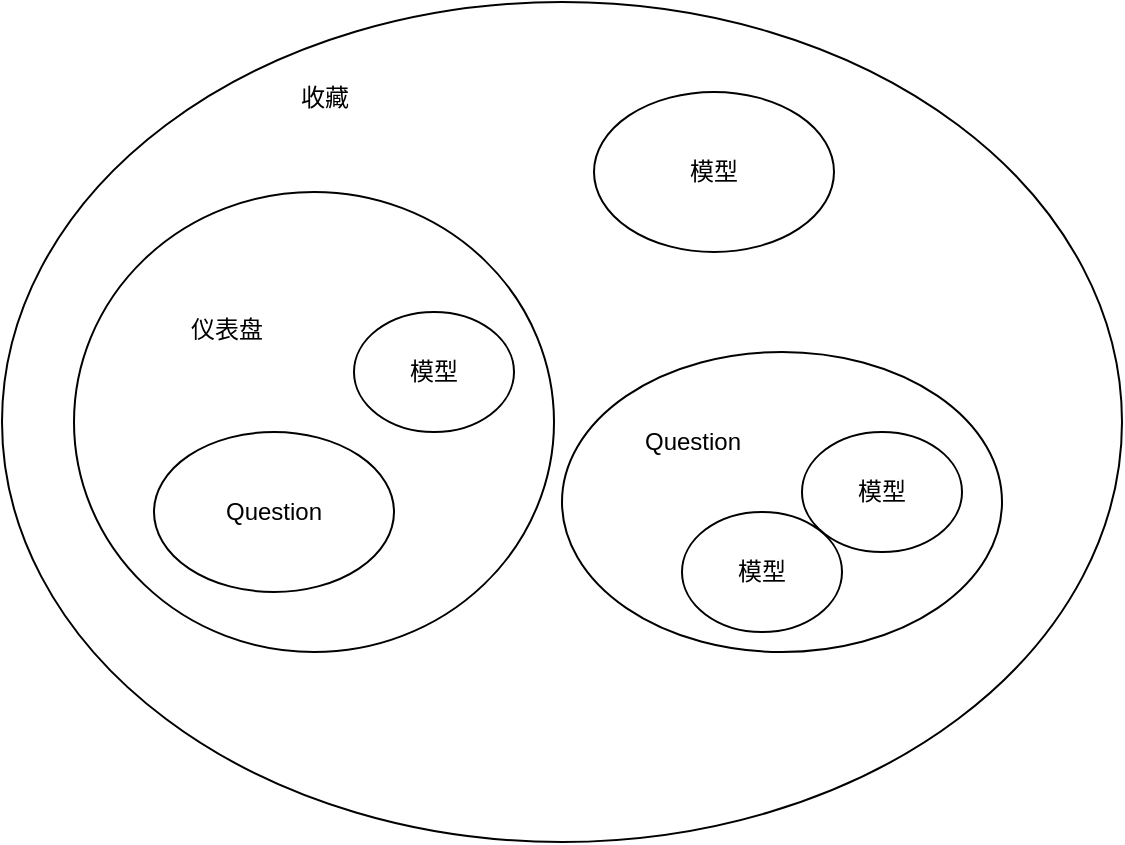 <mxfile version="26.2.8">
  <diagram name="第 1 页" id="-aqNqgKqMlsmf_ahi2sg">
    <mxGraphModel dx="1492" dy="676" grid="1" gridSize="10" guides="1" tooltips="1" connect="1" arrows="1" fold="1" page="1" pageScale="1" pageWidth="827" pageHeight="1169" math="0" shadow="0">
      <root>
        <mxCell id="0" />
        <mxCell id="1" parent="0" />
        <mxCell id="ePlIBTF9PAfNOliPOYSr-1" value="" style="ellipse;whiteSpace=wrap;html=1;" vertex="1" parent="1">
          <mxGeometry x="134" y="135" width="560" height="420" as="geometry" />
        </mxCell>
        <mxCell id="ePlIBTF9PAfNOliPOYSr-4" value="收藏" style="text;html=1;align=center;verticalAlign=middle;resizable=0;points=[];autosize=1;strokeColor=none;fillColor=none;" vertex="1" parent="1">
          <mxGeometry x="270" y="168" width="50" height="30" as="geometry" />
        </mxCell>
        <mxCell id="ePlIBTF9PAfNOliPOYSr-7" value="模型" style="ellipse;whiteSpace=wrap;html=1;" vertex="1" parent="1">
          <mxGeometry x="430" y="180" width="120" height="80" as="geometry" />
        </mxCell>
        <mxCell id="ePlIBTF9PAfNOliPOYSr-12" value="" style="group" vertex="1" connectable="0" parent="1">
          <mxGeometry x="414" y="310" width="220" height="150" as="geometry" />
        </mxCell>
        <mxCell id="ePlIBTF9PAfNOliPOYSr-8" value="" style="ellipse;whiteSpace=wrap;html=1;" vertex="1" parent="ePlIBTF9PAfNOliPOYSr-12">
          <mxGeometry width="220" height="150" as="geometry" />
        </mxCell>
        <mxCell id="ePlIBTF9PAfNOliPOYSr-9" value="Question" style="text;html=1;align=center;verticalAlign=middle;resizable=0;points=[];autosize=1;strokeColor=none;fillColor=none;" vertex="1" parent="ePlIBTF9PAfNOliPOYSr-12">
          <mxGeometry x="30" y="30" width="70" height="30" as="geometry" />
        </mxCell>
        <mxCell id="ePlIBTF9PAfNOliPOYSr-10" value="模型" style="ellipse;whiteSpace=wrap;html=1;" vertex="1" parent="ePlIBTF9PAfNOliPOYSr-12">
          <mxGeometry x="60" y="80" width="80" height="60" as="geometry" />
        </mxCell>
        <mxCell id="ePlIBTF9PAfNOliPOYSr-11" value="模型" style="ellipse;whiteSpace=wrap;html=1;" vertex="1" parent="ePlIBTF9PAfNOliPOYSr-12">
          <mxGeometry x="120" y="40" width="80" height="60" as="geometry" />
        </mxCell>
        <mxCell id="ePlIBTF9PAfNOliPOYSr-13" value="" style="group" vertex="1" connectable="0" parent="1">
          <mxGeometry x="170" y="260" width="240" height="200" as="geometry" />
        </mxCell>
        <mxCell id="ePlIBTF9PAfNOliPOYSr-5" value="" style="ellipse;whiteSpace=wrap;html=1;" vertex="1" parent="ePlIBTF9PAfNOliPOYSr-13">
          <mxGeometry y="-30" width="240" height="230" as="geometry" />
        </mxCell>
        <mxCell id="ePlIBTF9PAfNOliPOYSr-6" value="仪表盘" style="text;html=1;align=center;verticalAlign=middle;resizable=0;points=[];autosize=1;strokeColor=none;fillColor=none;" vertex="1" parent="ePlIBTF9PAfNOliPOYSr-13">
          <mxGeometry x="46.316" y="23.529" width="60" height="30" as="geometry" />
        </mxCell>
        <mxCell id="ePlIBTF9PAfNOliPOYSr-14" value="Question" style="ellipse;whiteSpace=wrap;html=1;" vertex="1" parent="ePlIBTF9PAfNOliPOYSr-13">
          <mxGeometry x="40" y="90" width="120" height="80" as="geometry" />
        </mxCell>
        <mxCell id="ePlIBTF9PAfNOliPOYSr-15" value="模型" style="ellipse;whiteSpace=wrap;html=1;" vertex="1" parent="ePlIBTF9PAfNOliPOYSr-13">
          <mxGeometry x="140" y="30" width="80" height="60" as="geometry" />
        </mxCell>
      </root>
    </mxGraphModel>
  </diagram>
</mxfile>
